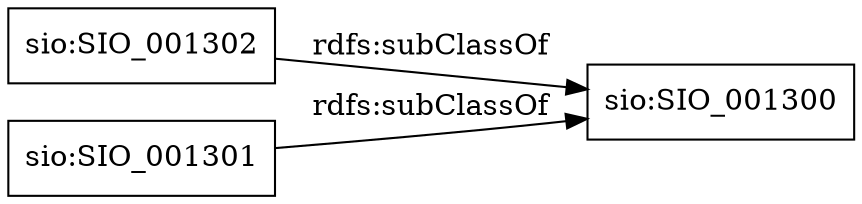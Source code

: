 digraph ar2dtool_diagram { 
rankdir=LR;
size="1000"
node [shape = rectangle, color="black"]; "sio:SIO_001302" "sio:SIO_001301" "sio:SIO_001300" ; /*classes style*/
	"sio:SIO_001301" -> "sio:SIO_001300" [ label = "rdfs:subClassOf" ];
	"sio:SIO_001302" -> "sio:SIO_001300" [ label = "rdfs:subClassOf" ];

}
